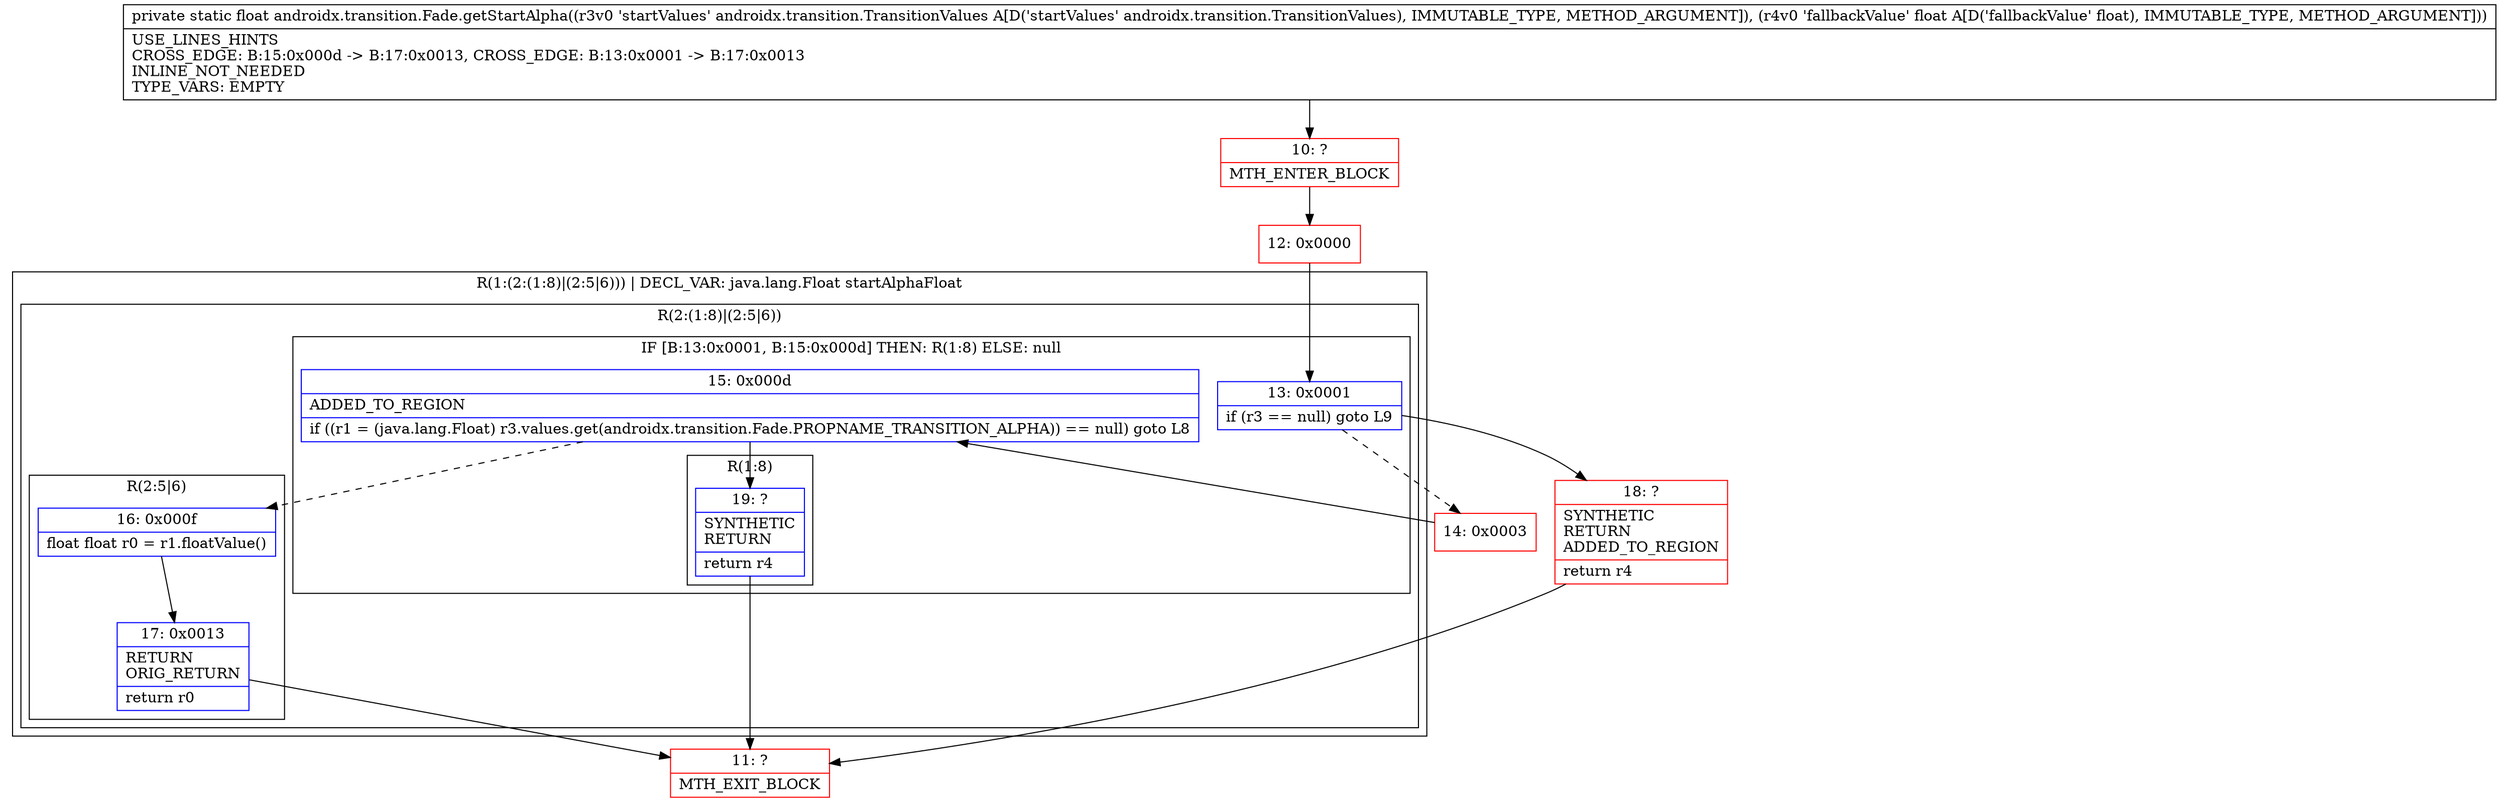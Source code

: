 digraph "CFG forandroidx.transition.Fade.getStartAlpha(Landroidx\/transition\/TransitionValues;F)F" {
subgraph cluster_Region_825061028 {
label = "R(1:(2:(1:8)|(2:5|6))) | DECL_VAR: java.lang.Float startAlphaFloat\l";
node [shape=record,color=blue];
subgraph cluster_Region_1054127108 {
label = "R(2:(1:8)|(2:5|6))";
node [shape=record,color=blue];
subgraph cluster_IfRegion_795167761 {
label = "IF [B:13:0x0001, B:15:0x000d] THEN: R(1:8) ELSE: null";
node [shape=record,color=blue];
Node_13 [shape=record,label="{13\:\ 0x0001|if (r3 == null) goto L9\l}"];
Node_15 [shape=record,label="{15\:\ 0x000d|ADDED_TO_REGION\l|if ((r1 = (java.lang.Float) r3.values.get(androidx.transition.Fade.PROPNAME_TRANSITION_ALPHA)) == null) goto L8\l}"];
subgraph cluster_Region_1383729511 {
label = "R(1:8)";
node [shape=record,color=blue];
Node_19 [shape=record,label="{19\:\ ?|SYNTHETIC\lRETURN\l|return r4\l}"];
}
}
subgraph cluster_Region_550351143 {
label = "R(2:5|6)";
node [shape=record,color=blue];
Node_16 [shape=record,label="{16\:\ 0x000f|float float r0 = r1.floatValue()\l}"];
Node_17 [shape=record,label="{17\:\ 0x0013|RETURN\lORIG_RETURN\l|return r0\l}"];
}
}
}
Node_10 [shape=record,color=red,label="{10\:\ ?|MTH_ENTER_BLOCK\l}"];
Node_12 [shape=record,color=red,label="{12\:\ 0x0000}"];
Node_14 [shape=record,color=red,label="{14\:\ 0x0003}"];
Node_11 [shape=record,color=red,label="{11\:\ ?|MTH_EXIT_BLOCK\l}"];
Node_18 [shape=record,color=red,label="{18\:\ ?|SYNTHETIC\lRETURN\lADDED_TO_REGION\l|return r4\l}"];
MethodNode[shape=record,label="{private static float androidx.transition.Fade.getStartAlpha((r3v0 'startValues' androidx.transition.TransitionValues A[D('startValues' androidx.transition.TransitionValues), IMMUTABLE_TYPE, METHOD_ARGUMENT]), (r4v0 'fallbackValue' float A[D('fallbackValue' float), IMMUTABLE_TYPE, METHOD_ARGUMENT]))  | USE_LINES_HINTS\lCROSS_EDGE: B:15:0x000d \-\> B:17:0x0013, CROSS_EDGE: B:13:0x0001 \-\> B:17:0x0013\lINLINE_NOT_NEEDED\lTYPE_VARS: EMPTY\l}"];
MethodNode -> Node_10;Node_13 -> Node_14[style=dashed];
Node_13 -> Node_18;
Node_15 -> Node_16[style=dashed];
Node_15 -> Node_19;
Node_19 -> Node_11;
Node_16 -> Node_17;
Node_17 -> Node_11;
Node_10 -> Node_12;
Node_12 -> Node_13;
Node_14 -> Node_15;
Node_18 -> Node_11;
}

